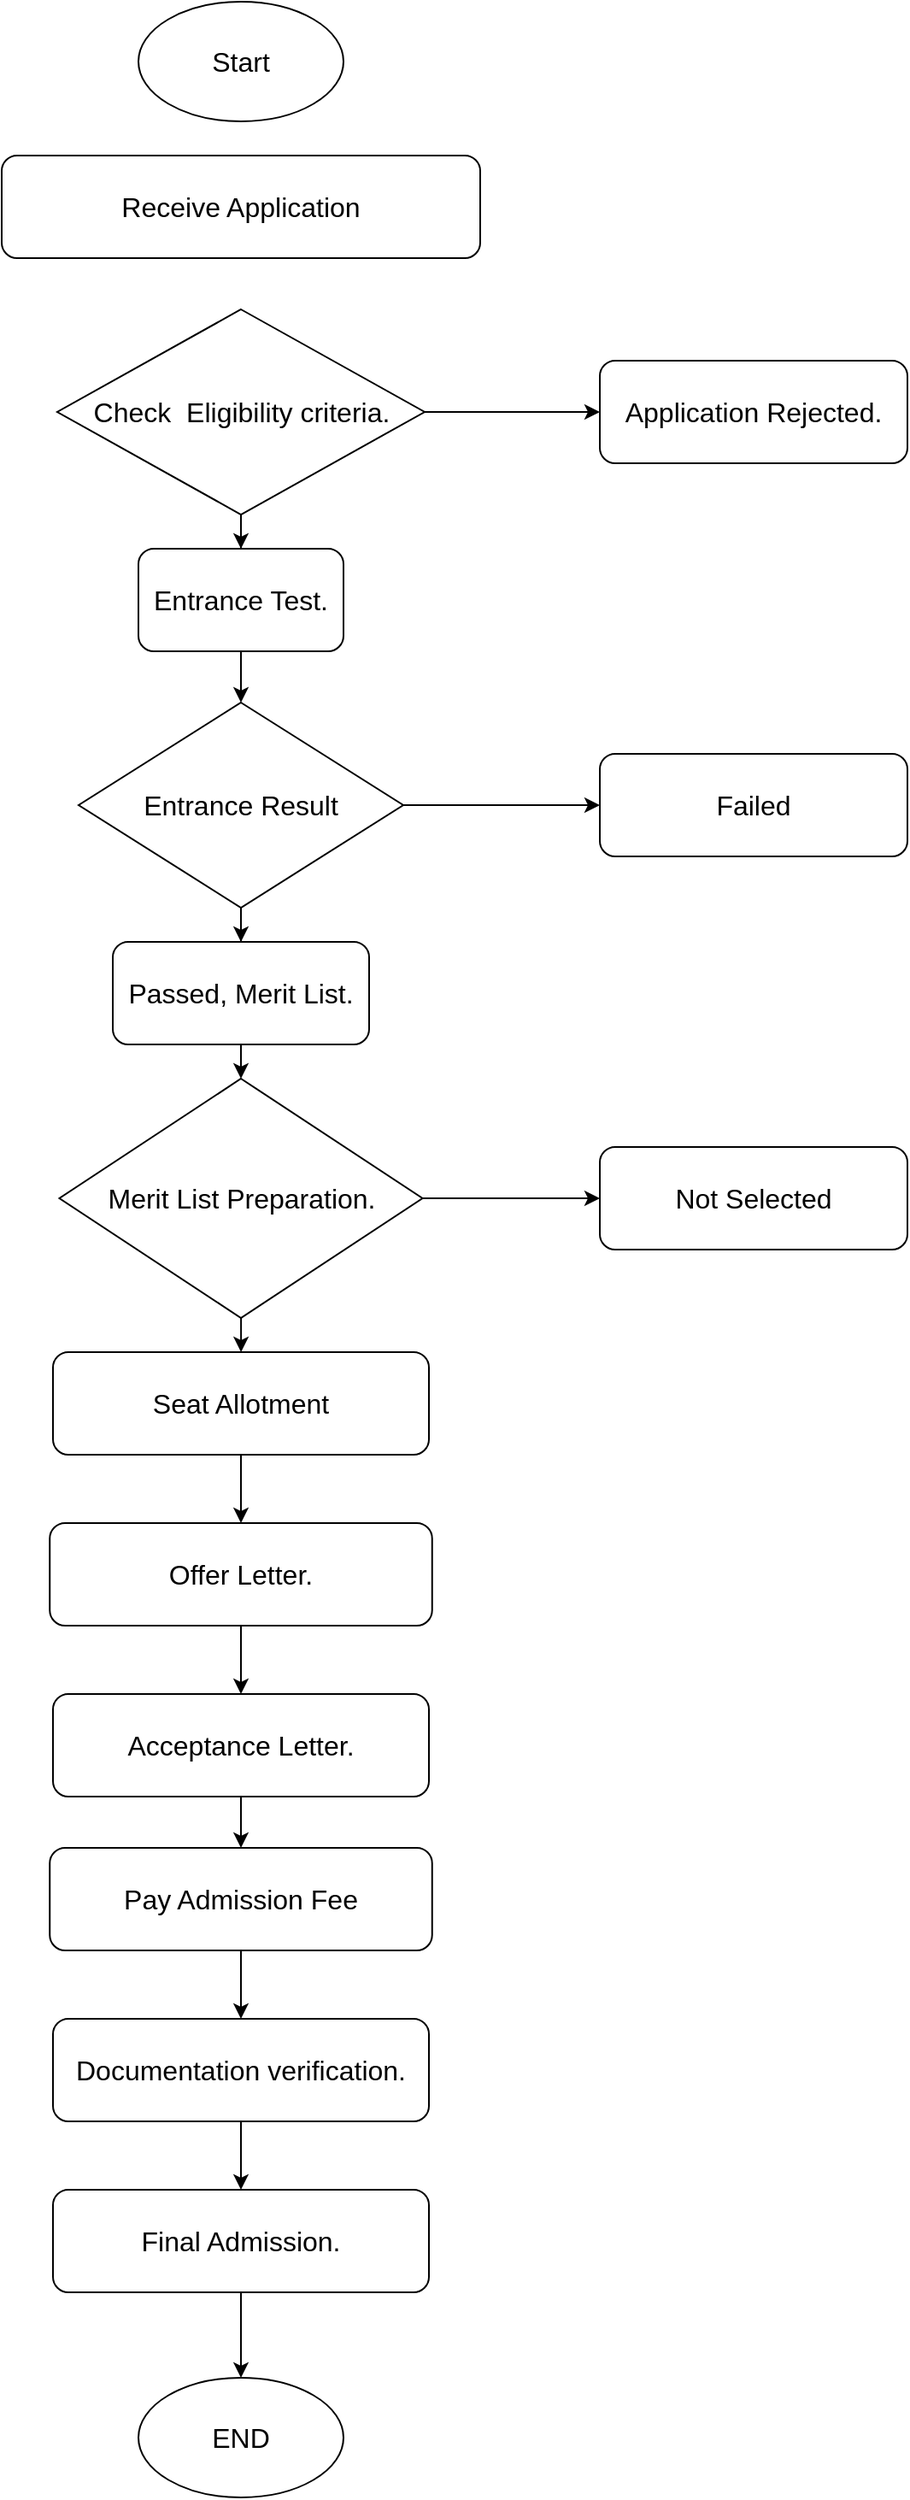 <mxfile version="21.6.5" type="device">
  <diagram name="Page-1" id="x5GNLbjLhIAQJrSCik24">
    <mxGraphModel dx="840" dy="454" grid="1" gridSize="10" guides="1" tooltips="1" connect="1" arrows="1" fold="1" page="1" pageScale="1" pageWidth="850" pageHeight="1100" math="0" shadow="0">
      <root>
        <mxCell id="0" />
        <mxCell id="1" parent="0" />
        <mxCell id="d35V8mpCLJeYDRfa0QBV-1" value="&lt;font style=&quot;font-size: 16px;&quot;&gt;Start&lt;/font&gt;" style="ellipse;whiteSpace=wrap;html=1;" vertex="1" parent="1">
          <mxGeometry x="310" width="120" height="70" as="geometry" />
        </mxCell>
        <mxCell id="d35V8mpCLJeYDRfa0QBV-5" value="&lt;font style=&quot;font-size: 16px;&quot;&gt;Receive Application&lt;/font&gt;" style="rounded=1;whiteSpace=wrap;html=1;" vertex="1" parent="1">
          <mxGeometry x="230" y="90" width="280" height="60" as="geometry" />
        </mxCell>
        <mxCell id="d35V8mpCLJeYDRfa0QBV-10" value="" style="edgeStyle=orthogonalEdgeStyle;rounded=0;orthogonalLoop=1;jettySize=auto;html=1;" edge="1" parent="1" source="d35V8mpCLJeYDRfa0QBV-6" target="d35V8mpCLJeYDRfa0QBV-7">
          <mxGeometry relative="1" as="geometry" />
        </mxCell>
        <mxCell id="d35V8mpCLJeYDRfa0QBV-14" value="" style="edgeStyle=orthogonalEdgeStyle;rounded=0;orthogonalLoop=1;jettySize=auto;html=1;" edge="1" parent="1" source="d35V8mpCLJeYDRfa0QBV-6" target="d35V8mpCLJeYDRfa0QBV-12">
          <mxGeometry relative="1" as="geometry" />
        </mxCell>
        <mxCell id="d35V8mpCLJeYDRfa0QBV-6" value="&lt;font style=&quot;font-size: 16px;&quot;&gt;Check&amp;nbsp; Eligibility criteria.&lt;/font&gt;" style="rhombus;whiteSpace=wrap;html=1;" vertex="1" parent="1">
          <mxGeometry x="262.5" y="180" width="215" height="120" as="geometry" />
        </mxCell>
        <mxCell id="d35V8mpCLJeYDRfa0QBV-11" value="" style="edgeStyle=orthogonalEdgeStyle;rounded=0;orthogonalLoop=1;jettySize=auto;html=1;" edge="1" parent="1" source="d35V8mpCLJeYDRfa0QBV-7" target="d35V8mpCLJeYDRfa0QBV-9">
          <mxGeometry relative="1" as="geometry" />
        </mxCell>
        <mxCell id="d35V8mpCLJeYDRfa0QBV-7" value="&lt;font style=&quot;font-size: 16px;&quot;&gt;Entrance Test.&lt;/font&gt;" style="rounded=1;whiteSpace=wrap;html=1;" vertex="1" parent="1">
          <mxGeometry x="310" y="320" width="120" height="60" as="geometry" />
        </mxCell>
        <mxCell id="d35V8mpCLJeYDRfa0QBV-15" value="" style="edgeStyle=orthogonalEdgeStyle;rounded=0;orthogonalLoop=1;jettySize=auto;html=1;" edge="1" parent="1" source="d35V8mpCLJeYDRfa0QBV-9" target="d35V8mpCLJeYDRfa0QBV-13">
          <mxGeometry relative="1" as="geometry" />
        </mxCell>
        <mxCell id="d35V8mpCLJeYDRfa0QBV-17" value="" style="edgeStyle=orthogonalEdgeStyle;rounded=0;orthogonalLoop=1;jettySize=auto;html=1;" edge="1" parent="1" source="d35V8mpCLJeYDRfa0QBV-9" target="d35V8mpCLJeYDRfa0QBV-16">
          <mxGeometry relative="1" as="geometry" />
        </mxCell>
        <mxCell id="d35V8mpCLJeYDRfa0QBV-9" value="&lt;font style=&quot;font-size: 16px;&quot;&gt;Entrance Result&lt;/font&gt;" style="rhombus;whiteSpace=wrap;html=1;" vertex="1" parent="1">
          <mxGeometry x="275" y="410" width="190" height="120" as="geometry" />
        </mxCell>
        <mxCell id="d35V8mpCLJeYDRfa0QBV-12" value="&lt;font style=&quot;font-size: 16px;&quot;&gt;Application Rejected.&lt;/font&gt;" style="rounded=1;whiteSpace=wrap;html=1;" vertex="1" parent="1">
          <mxGeometry x="580" y="210" width="180" height="60" as="geometry" />
        </mxCell>
        <mxCell id="d35V8mpCLJeYDRfa0QBV-13" value="&lt;font style=&quot;font-size: 16px;&quot;&gt;Failed&lt;/font&gt;" style="rounded=1;whiteSpace=wrap;html=1;" vertex="1" parent="1">
          <mxGeometry x="580" y="440" width="180" height="60" as="geometry" />
        </mxCell>
        <mxCell id="d35V8mpCLJeYDRfa0QBV-19" value="" style="edgeStyle=orthogonalEdgeStyle;rounded=0;orthogonalLoop=1;jettySize=auto;html=1;" edge="1" parent="1" source="d35V8mpCLJeYDRfa0QBV-16" target="d35V8mpCLJeYDRfa0QBV-18">
          <mxGeometry relative="1" as="geometry" />
        </mxCell>
        <mxCell id="d35V8mpCLJeYDRfa0QBV-16" value="&lt;font style=&quot;font-size: 16px;&quot;&gt;&lt;font style=&quot;font-size: 16px;&quot;&gt;Passed&lt;/font&gt;, Merit List.&lt;/font&gt;" style="rounded=1;whiteSpace=wrap;html=1;" vertex="1" parent="1">
          <mxGeometry x="295" y="550" width="150" height="60" as="geometry" />
        </mxCell>
        <mxCell id="d35V8mpCLJeYDRfa0QBV-21" value="" style="edgeStyle=orthogonalEdgeStyle;rounded=0;orthogonalLoop=1;jettySize=auto;html=1;" edge="1" parent="1" source="d35V8mpCLJeYDRfa0QBV-18" target="d35V8mpCLJeYDRfa0QBV-20">
          <mxGeometry relative="1" as="geometry" />
        </mxCell>
        <mxCell id="d35V8mpCLJeYDRfa0QBV-23" value="" style="edgeStyle=orthogonalEdgeStyle;rounded=0;orthogonalLoop=1;jettySize=auto;html=1;" edge="1" parent="1" source="d35V8mpCLJeYDRfa0QBV-18" target="d35V8mpCLJeYDRfa0QBV-22">
          <mxGeometry relative="1" as="geometry" />
        </mxCell>
        <mxCell id="d35V8mpCLJeYDRfa0QBV-18" value="&lt;font style=&quot;font-size: 16px;&quot;&gt;Merit List Preparation.&lt;/font&gt;" style="rhombus;whiteSpace=wrap;html=1;" vertex="1" parent="1">
          <mxGeometry x="263.75" y="630" width="212.5" height="140" as="geometry" />
        </mxCell>
        <mxCell id="d35V8mpCLJeYDRfa0QBV-20" value="&lt;font style=&quot;font-size: 16px;&quot;&gt;Not Selected&lt;/font&gt;" style="rounded=1;whiteSpace=wrap;html=1;" vertex="1" parent="1">
          <mxGeometry x="580" y="670" width="180" height="60" as="geometry" />
        </mxCell>
        <mxCell id="d35V8mpCLJeYDRfa0QBV-30" value="" style="edgeStyle=orthogonalEdgeStyle;rounded=0;orthogonalLoop=1;jettySize=auto;html=1;" edge="1" parent="1" source="d35V8mpCLJeYDRfa0QBV-22" target="d35V8mpCLJeYDRfa0QBV-24">
          <mxGeometry relative="1" as="geometry" />
        </mxCell>
        <mxCell id="d35V8mpCLJeYDRfa0QBV-22" value="&lt;font style=&quot;font-size: 16px;&quot;&gt;Seat Allotment&lt;/font&gt;" style="rounded=1;whiteSpace=wrap;html=1;" vertex="1" parent="1">
          <mxGeometry x="260" y="790" width="220" height="60" as="geometry" />
        </mxCell>
        <mxCell id="d35V8mpCLJeYDRfa0QBV-31" value="" style="edgeStyle=orthogonalEdgeStyle;rounded=0;orthogonalLoop=1;jettySize=auto;html=1;" edge="1" parent="1" source="d35V8mpCLJeYDRfa0QBV-24" target="d35V8mpCLJeYDRfa0QBV-25">
          <mxGeometry relative="1" as="geometry" />
        </mxCell>
        <mxCell id="d35V8mpCLJeYDRfa0QBV-24" value="&lt;font style=&quot;font-size: 16px;&quot;&gt;Offer Letter.&lt;/font&gt;" style="rounded=1;whiteSpace=wrap;html=1;" vertex="1" parent="1">
          <mxGeometry x="258.12" y="890" width="223.75" height="60" as="geometry" />
        </mxCell>
        <mxCell id="d35V8mpCLJeYDRfa0QBV-32" value="" style="edgeStyle=orthogonalEdgeStyle;rounded=0;orthogonalLoop=1;jettySize=auto;html=1;" edge="1" parent="1" source="d35V8mpCLJeYDRfa0QBV-25" target="d35V8mpCLJeYDRfa0QBV-26">
          <mxGeometry relative="1" as="geometry" />
        </mxCell>
        <mxCell id="d35V8mpCLJeYDRfa0QBV-25" value="&lt;font style=&quot;font-size: 16px;&quot;&gt;Acceptance Letter.&lt;/font&gt;" style="rounded=1;whiteSpace=wrap;html=1;" vertex="1" parent="1">
          <mxGeometry x="260" y="990" width="220" height="60" as="geometry" />
        </mxCell>
        <mxCell id="d35V8mpCLJeYDRfa0QBV-33" value="" style="edgeStyle=orthogonalEdgeStyle;rounded=0;orthogonalLoop=1;jettySize=auto;html=1;" edge="1" parent="1" source="d35V8mpCLJeYDRfa0QBV-26" target="d35V8mpCLJeYDRfa0QBV-27">
          <mxGeometry relative="1" as="geometry" />
        </mxCell>
        <mxCell id="d35V8mpCLJeYDRfa0QBV-26" value="&lt;font style=&quot;font-size: 16px;&quot;&gt;Pay Admission Fee&lt;/font&gt;" style="rounded=1;whiteSpace=wrap;html=1;" vertex="1" parent="1">
          <mxGeometry x="258.12" y="1080" width="223.75" height="60" as="geometry" />
        </mxCell>
        <mxCell id="d35V8mpCLJeYDRfa0QBV-34" value="" style="edgeStyle=orthogonalEdgeStyle;rounded=0;orthogonalLoop=1;jettySize=auto;html=1;" edge="1" parent="1" source="d35V8mpCLJeYDRfa0QBV-27" target="d35V8mpCLJeYDRfa0QBV-28">
          <mxGeometry relative="1" as="geometry" />
        </mxCell>
        <mxCell id="d35V8mpCLJeYDRfa0QBV-27" value="&lt;font style=&quot;font-size: 16px;&quot;&gt;Documentation verification.&lt;/font&gt;" style="rounded=1;whiteSpace=wrap;html=1;" vertex="1" parent="1">
          <mxGeometry x="260" y="1180" width="220" height="60" as="geometry" />
        </mxCell>
        <mxCell id="d35V8mpCLJeYDRfa0QBV-35" value="" style="edgeStyle=orthogonalEdgeStyle;rounded=0;orthogonalLoop=1;jettySize=auto;html=1;" edge="1" parent="1" source="d35V8mpCLJeYDRfa0QBV-28" target="d35V8mpCLJeYDRfa0QBV-29">
          <mxGeometry relative="1" as="geometry" />
        </mxCell>
        <mxCell id="d35V8mpCLJeYDRfa0QBV-28" value="&lt;font style=&quot;font-size: 16px;&quot;&gt;Final Admission.&lt;/font&gt;" style="rounded=1;whiteSpace=wrap;html=1;" vertex="1" parent="1">
          <mxGeometry x="260" y="1280" width="220" height="60" as="geometry" />
        </mxCell>
        <mxCell id="d35V8mpCLJeYDRfa0QBV-29" value="&lt;font style=&quot;font-size: 16px;&quot;&gt;END&lt;/font&gt;" style="ellipse;whiteSpace=wrap;html=1;" vertex="1" parent="1">
          <mxGeometry x="310" y="1390" width="120" height="70" as="geometry" />
        </mxCell>
      </root>
    </mxGraphModel>
  </diagram>
</mxfile>
